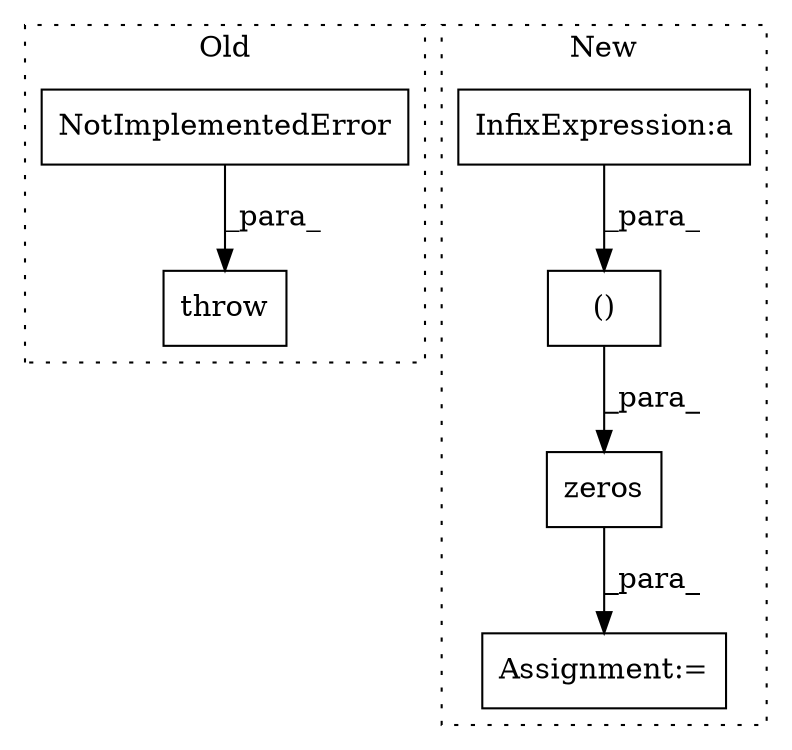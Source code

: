 digraph G {
subgraph cluster0 {
1 [label="NotImplementedError" a="32" s="20356" l="21" shape="box"];
4 [label="throw" a="53" s="20350" l="6" shape="box"];
label = "Old";
style="dotted";
}
subgraph cluster1 {
2 [label="zeros" a="32" s="24237,24298" l="13,2" shape="box"];
3 [label="Assignment:=" a="7" s="24416" l="1" shape="box"];
5 [label="()" a="106" s="24250" l="48" shape="box"];
6 [label="InfixExpression:a" a="27" s="24293" l="3" shape="box"];
label = "New";
style="dotted";
}
1 -> 4 [label="_para_"];
2 -> 3 [label="_para_"];
5 -> 2 [label="_para_"];
6 -> 5 [label="_para_"];
}